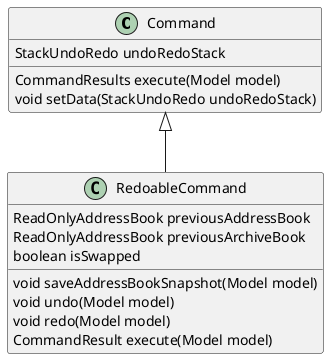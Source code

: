 @startuml


Command <|-- RedoableCommand

class Command {
    StackUndoRedo undoRedoStack
    CommandResults execute(Model model)
    void setData(StackUndoRedo undoRedoStack)
}

class RedoableCommand
 {
    ReadOnlyAddressBook previousAddressBook
    ReadOnlyAddressBook previousArchiveBook
    boolean isSwapped
    void saveAddressBookSnapshot(Model model)
    void undo(Model model)
    void redo(Model model)
    CommandResult execute(Model model)
}


@enduml
